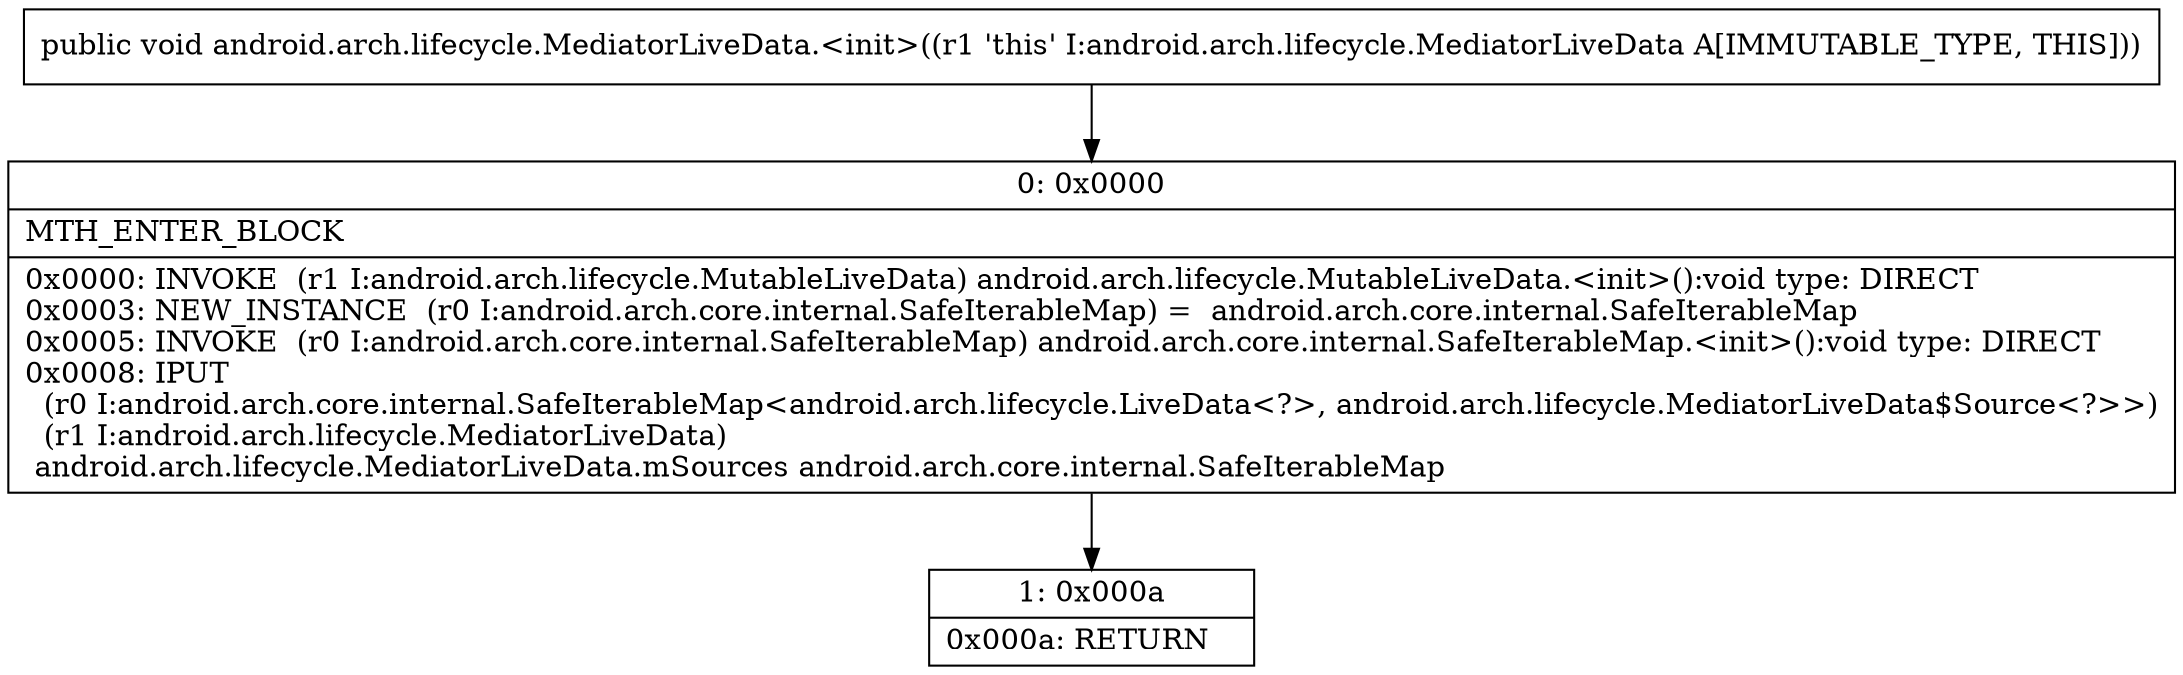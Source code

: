 digraph "CFG forandroid.arch.lifecycle.MediatorLiveData.\<init\>()V" {
Node_0 [shape=record,label="{0\:\ 0x0000|MTH_ENTER_BLOCK\l|0x0000: INVOKE  (r1 I:android.arch.lifecycle.MutableLiveData) android.arch.lifecycle.MutableLiveData.\<init\>():void type: DIRECT \l0x0003: NEW_INSTANCE  (r0 I:android.arch.core.internal.SafeIterableMap) =  android.arch.core.internal.SafeIterableMap \l0x0005: INVOKE  (r0 I:android.arch.core.internal.SafeIterableMap) android.arch.core.internal.SafeIterableMap.\<init\>():void type: DIRECT \l0x0008: IPUT  \l  (r0 I:android.arch.core.internal.SafeIterableMap\<android.arch.lifecycle.LiveData\<?\>, android.arch.lifecycle.MediatorLiveData$Source\<?\>\>)\l  (r1 I:android.arch.lifecycle.MediatorLiveData)\l android.arch.lifecycle.MediatorLiveData.mSources android.arch.core.internal.SafeIterableMap \l}"];
Node_1 [shape=record,label="{1\:\ 0x000a|0x000a: RETURN   \l}"];
MethodNode[shape=record,label="{public void android.arch.lifecycle.MediatorLiveData.\<init\>((r1 'this' I:android.arch.lifecycle.MediatorLiveData A[IMMUTABLE_TYPE, THIS])) }"];
MethodNode -> Node_0;
Node_0 -> Node_1;
}

